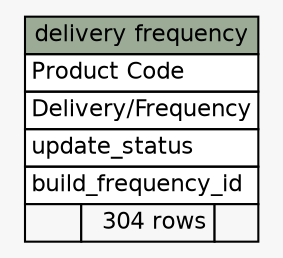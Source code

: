 // dot 2.2.1 on Windows 10 10.0
// SchemaSpy rev 590
digraph "delivery frequency" {
  graph [
    rankdir="RL"
    bgcolor="#f7f7f7"
    nodesep="0.18"
    ranksep="0.46"
    fontname="Helvetica"
    fontsize="11"
  ];
  node [
    fontname="Helvetica"
    fontsize="11"
    shape="plaintext"
  ];
  edge [
    arrowsize="0.8"
  ];
  "delivery frequency" [
    label=<
    <TABLE BORDER="0" CELLBORDER="1" CELLSPACING="0" BGCOLOR="#ffffff">
      <TR><TD COLSPAN="3" BGCOLOR="#9bab96" ALIGN="CENTER">delivery frequency</TD></TR>
      <TR><TD PORT="Product Code" COLSPAN="3" ALIGN="LEFT">Product Code</TD></TR>
      <TR><TD PORT="Delivery/Frequency" COLSPAN="3" ALIGN="LEFT">Delivery/Frequency</TD></TR>
      <TR><TD PORT="update_status" COLSPAN="3" ALIGN="LEFT">update_status</TD></TR>
      <TR><TD PORT="build_frequency_id" COLSPAN="3" ALIGN="LEFT">build_frequency_id</TD></TR>
      <TR><TD ALIGN="LEFT" BGCOLOR="#f7f7f7">  </TD><TD ALIGN="RIGHT" BGCOLOR="#f7f7f7">304 rows</TD><TD ALIGN="RIGHT" BGCOLOR="#f7f7f7">  </TD></TR>
    </TABLE>>
    URL="tables/delivery frequency.html"
    tooltip="delivery frequency"
  ];
}
